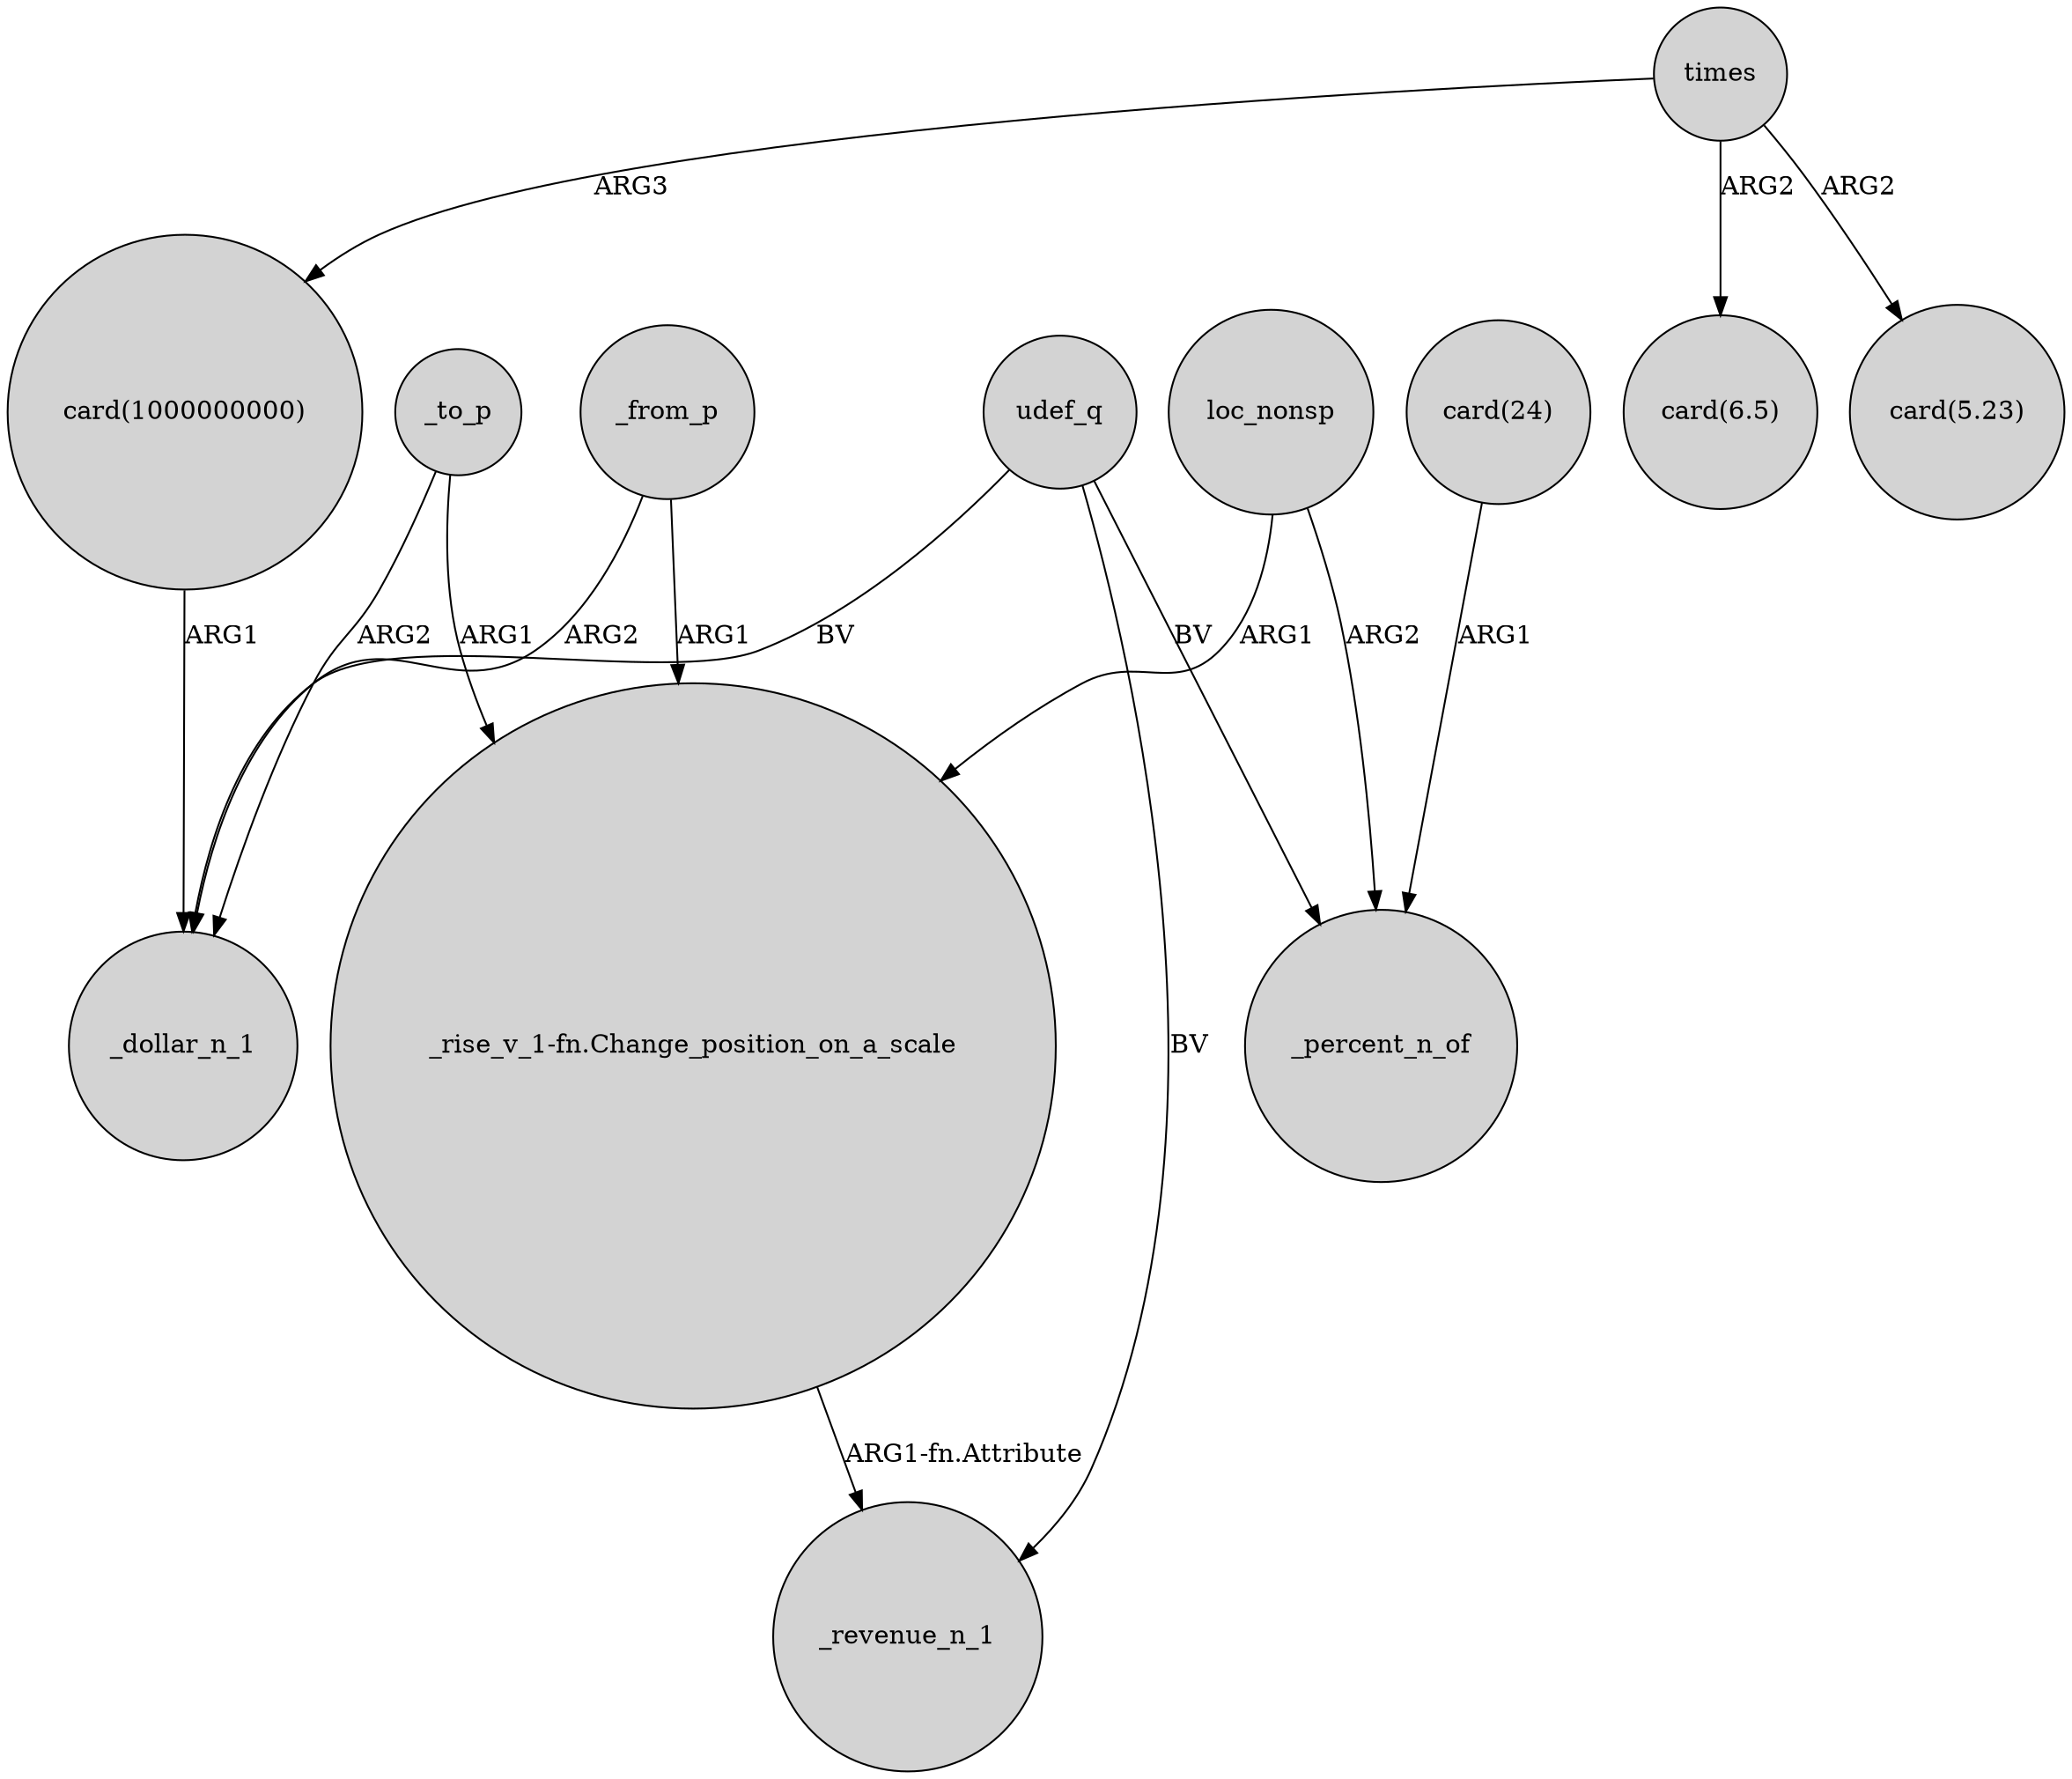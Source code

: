 digraph {
	node [shape=circle style=filled]
	"card(1000000000)" -> _dollar_n_1 [label=ARG1]
	_from_p -> _dollar_n_1 [label=ARG2]
	udef_q -> _percent_n_of [label=BV]
	times -> "card(6.5)" [label=ARG2]
	"_rise_v_1-fn.Change_position_on_a_scale" -> _revenue_n_1 [label="ARG1-fn.Attribute"]
	_to_p -> _dollar_n_1 [label=ARG2]
	times -> "card(1000000000)" [label=ARG3]
	times -> "card(5.23)" [label=ARG2]
	udef_q -> _dollar_n_1 [label=BV]
	"card(24)" -> _percent_n_of [label=ARG1]
	udef_q -> _revenue_n_1 [label=BV]
	_from_p -> "_rise_v_1-fn.Change_position_on_a_scale" [label=ARG1]
	_to_p -> "_rise_v_1-fn.Change_position_on_a_scale" [label=ARG1]
	loc_nonsp -> "_rise_v_1-fn.Change_position_on_a_scale" [label=ARG1]
	loc_nonsp -> _percent_n_of [label=ARG2]
}
